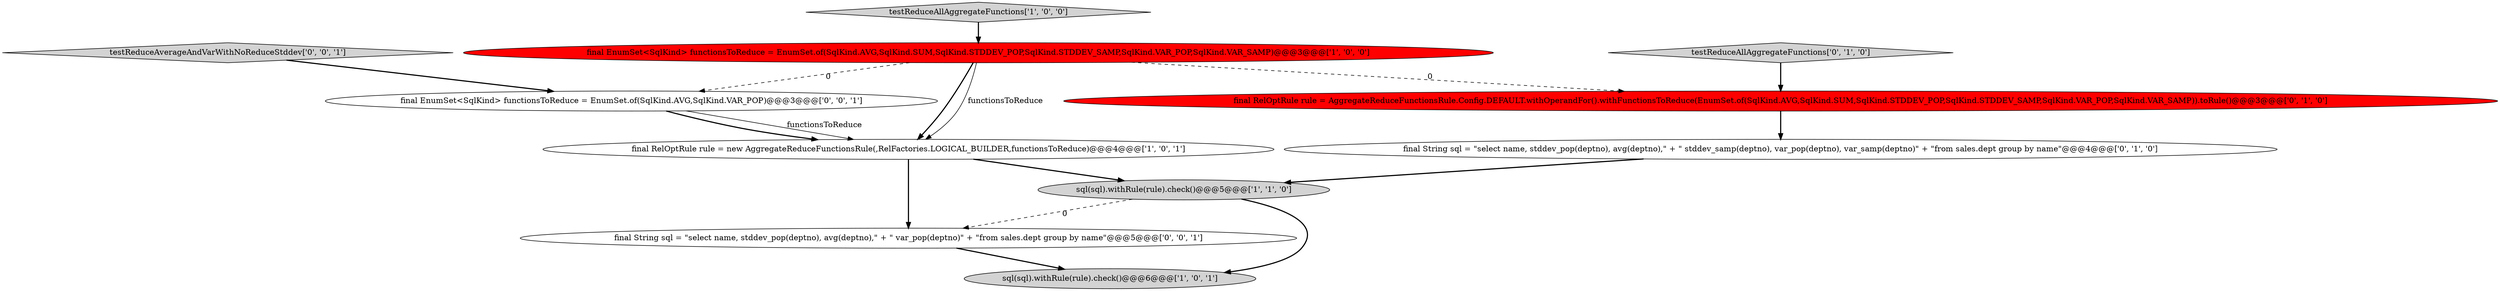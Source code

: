 digraph {
4 [style = filled, label = "sql(sql).withRule(rule).check()@@@5@@@['1', '1', '0']", fillcolor = lightgray, shape = ellipse image = "AAA0AAABBB1BBB"];
3 [style = filled, label = "final RelOptRule rule = new AggregateReduceFunctionsRule(,RelFactories.LOGICAL_BUILDER,functionsToReduce)@@@4@@@['1', '0', '1']", fillcolor = white, shape = ellipse image = "AAA0AAABBB1BBB"];
9 [style = filled, label = "final String sql = \"select name, stddev_pop(deptno), avg(deptno),\" + \" var_pop(deptno)\" + \"from sales.dept group by name\"@@@5@@@['0', '0', '1']", fillcolor = white, shape = ellipse image = "AAA0AAABBB3BBB"];
1 [style = filled, label = "testReduceAllAggregateFunctions['1', '0', '0']", fillcolor = lightgray, shape = diamond image = "AAA0AAABBB1BBB"];
10 [style = filled, label = "final EnumSet<SqlKind> functionsToReduce = EnumSet.of(SqlKind.AVG,SqlKind.VAR_POP)@@@3@@@['0', '0', '1']", fillcolor = white, shape = ellipse image = "AAA0AAABBB3BBB"];
7 [style = filled, label = "testReduceAllAggregateFunctions['0', '1', '0']", fillcolor = lightgray, shape = diamond image = "AAA0AAABBB2BBB"];
5 [style = filled, label = "final RelOptRule rule = AggregateReduceFunctionsRule.Config.DEFAULT.withOperandFor().withFunctionsToReduce(EnumSet.of(SqlKind.AVG,SqlKind.SUM,SqlKind.STDDEV_POP,SqlKind.STDDEV_SAMP,SqlKind.VAR_POP,SqlKind.VAR_SAMP)).toRule()@@@3@@@['0', '1', '0']", fillcolor = red, shape = ellipse image = "AAA1AAABBB2BBB"];
2 [style = filled, label = "sql(sql).withRule(rule).check()@@@6@@@['1', '0', '1']", fillcolor = lightgray, shape = ellipse image = "AAA0AAABBB1BBB"];
6 [style = filled, label = "final String sql = \"select name, stddev_pop(deptno), avg(deptno),\" + \" stddev_samp(deptno), var_pop(deptno), var_samp(deptno)\" + \"from sales.dept group by name\"@@@4@@@['0', '1', '0']", fillcolor = white, shape = ellipse image = "AAA0AAABBB2BBB"];
0 [style = filled, label = "final EnumSet<SqlKind> functionsToReduce = EnumSet.of(SqlKind.AVG,SqlKind.SUM,SqlKind.STDDEV_POP,SqlKind.STDDEV_SAMP,SqlKind.VAR_POP,SqlKind.VAR_SAMP)@@@3@@@['1', '0', '0']", fillcolor = red, shape = ellipse image = "AAA1AAABBB1BBB"];
8 [style = filled, label = "testReduceAverageAndVarWithNoReduceStddev['0', '0', '1']", fillcolor = lightgray, shape = diamond image = "AAA0AAABBB3BBB"];
0->3 [style = bold, label=""];
3->9 [style = bold, label=""];
6->4 [style = bold, label=""];
0->3 [style = solid, label="functionsToReduce"];
10->3 [style = bold, label=""];
7->5 [style = bold, label=""];
8->10 [style = bold, label=""];
4->9 [style = dashed, label="0"];
4->2 [style = bold, label=""];
10->3 [style = solid, label="functionsToReduce"];
1->0 [style = bold, label=""];
5->6 [style = bold, label=""];
0->5 [style = dashed, label="0"];
9->2 [style = bold, label=""];
3->4 [style = bold, label=""];
0->10 [style = dashed, label="0"];
}

